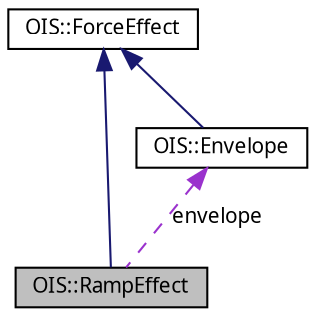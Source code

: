 digraph G
{
  edge [fontname="FreeSans.ttf",fontsize=10,labelfontname="FreeSans.ttf",labelfontsize=10];
  node [fontname="FreeSans.ttf",fontsize=10,shape=record];
  Node1 [label="OIS::RampEffect",height=0.2,width=0.4,color="black", fillcolor="grey75", style="filled" fontcolor="black"];
  Node2 -> Node1 [dir=back,color="midnightblue",fontsize=10,style="solid",fontname="FreeSans.ttf"];
  Node2 [label="OIS::ForceEffect",height=0.2,width=0.4,color="black", fillcolor="white", style="filled",URL="$structOIS_1_1ForceEffect.html"];
  Node3 -> Node1 [dir=back,color="darkorchid3",fontsize=10,style="dashed",label="envelope",fontname="FreeSans.ttf"];
  Node3 [label="OIS::Envelope",height=0.2,width=0.4,color="black", fillcolor="white", style="filled",URL="$structOIS_1_1Envelope.html"];
  Node2 -> Node3 [dir=back,color="midnightblue",fontsize=10,style="solid",fontname="FreeSans.ttf"];
}
